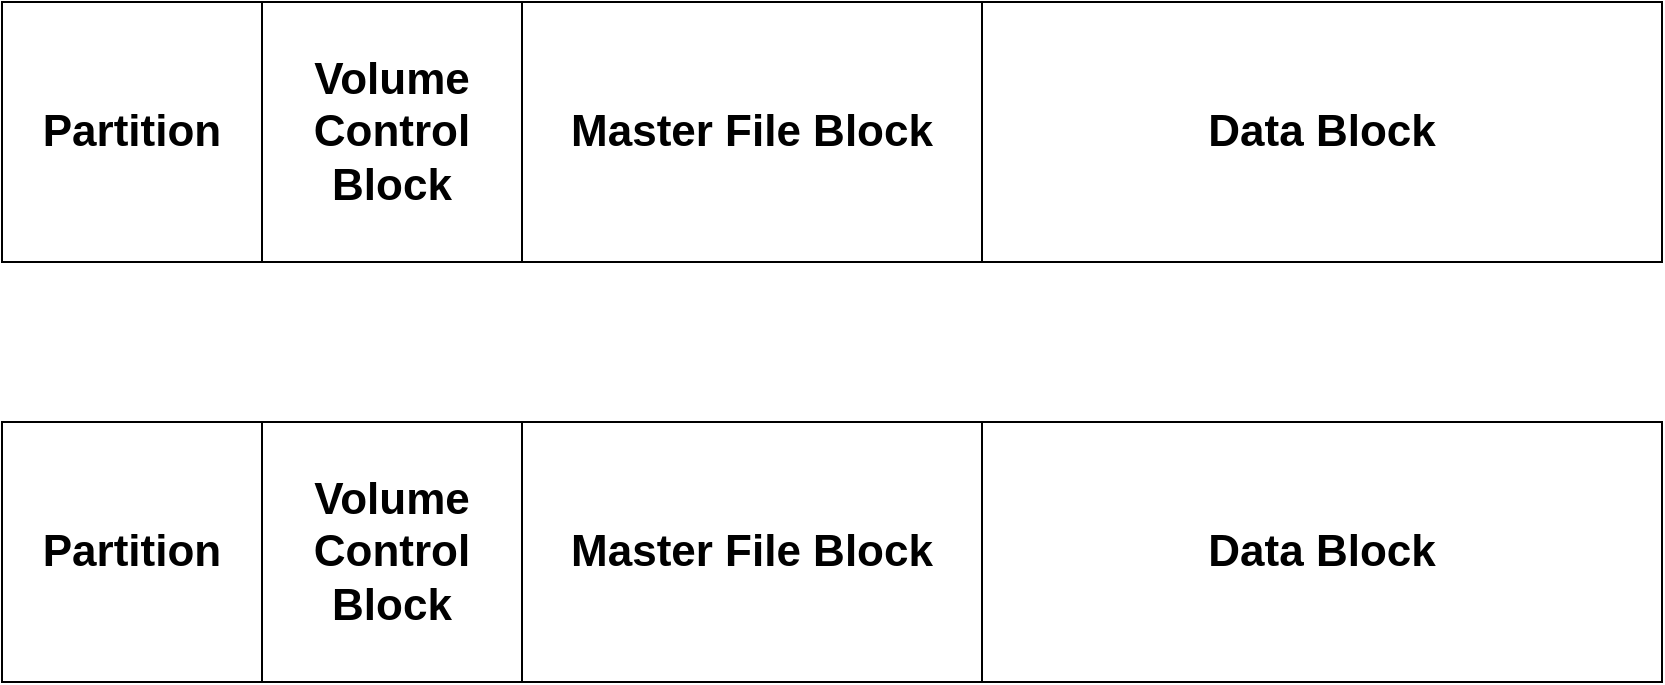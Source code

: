<mxfile>
    <diagram id="_HVQdmM9SYORzg_Nl-vE" name="Page-1">
        <mxGraphModel dx="589" dy="770" grid="1" gridSize="10" guides="1" tooltips="1" connect="1" arrows="1" fold="1" page="1" pageScale="1" pageWidth="1169" pageHeight="827" math="0" shadow="0">
            <root>
                <mxCell id="0"/>
                <mxCell id="1" parent="0"/>
                <mxCell id="4" value="Partition" style="whiteSpace=wrap;html=1;fontSize=22;fontStyle=1" parent="1" vertex="1">
                    <mxGeometry x="180" y="460" width="130" height="130" as="geometry"/>
                </mxCell>
                <mxCell id="5" value="Volume&lt;br&gt;Control&lt;br&gt;Block" style="whiteSpace=wrap;html=1;fontSize=22;fontStyle=1" parent="1" vertex="1">
                    <mxGeometry x="310" y="460" width="130" height="130" as="geometry"/>
                </mxCell>
                <mxCell id="6" value="Master File Block" style="whiteSpace=wrap;html=1;fontSize=22;fontStyle=1" parent="1" vertex="1">
                    <mxGeometry x="440" y="460" width="230" height="130" as="geometry"/>
                </mxCell>
                <mxCell id="7" value="Data Block" style="whiteSpace=wrap;html=1;fontSize=22;fontStyle=1" parent="1" vertex="1">
                    <mxGeometry x="670" y="460" width="340" height="130" as="geometry"/>
                </mxCell>
                <mxCell id="8" value="Partition" style="whiteSpace=wrap;html=1;fontSize=22;fontStyle=1" parent="1" vertex="1">
                    <mxGeometry x="180" y="250" width="130" height="130" as="geometry"/>
                </mxCell>
                <mxCell id="9" value="Volume&lt;br&gt;Control&lt;br&gt;Block" style="whiteSpace=wrap;html=1;fontSize=22;fontStyle=1" parent="1" vertex="1">
                    <mxGeometry x="310" y="250" width="130" height="130" as="geometry"/>
                </mxCell>
                <mxCell id="10" value="Master File Block" style="whiteSpace=wrap;html=1;fontSize=22;fontStyle=1" parent="1" vertex="1">
                    <mxGeometry x="440" y="250" width="230" height="130" as="geometry"/>
                </mxCell>
                <mxCell id="11" value="Data Block" style="whiteSpace=wrap;html=1;fontSize=22;fontStyle=1" parent="1" vertex="1">
                    <mxGeometry x="670" y="250" width="340" height="130" as="geometry"/>
                </mxCell>
            </root>
        </mxGraphModel>
    </diagram>
    <diagram id="lW-SboMRcwWc3UPcbnQ4" name="Page-2">
        <mxGraphModel dx="1580" dy="1348" grid="1" gridSize="10" guides="1" tooltips="1" connect="1" arrows="1" fold="1" page="1" pageScale="1" pageWidth="1169" pageHeight="827" math="0" shadow="0">
            <root>
                <mxCell id="0"/>
                <mxCell id="1" parent="0"/>
                <mxCell id="C9LySvGq4XJJpUaHwboN-1" value="/" style="text;strokeColor=none;align=center;fillColor=none;html=1;verticalAlign=middle;whiteSpace=wrap;rounded=0;fontSize=40;fontStyle=1" parent="1" vertex="1">
                    <mxGeometry x="1120" y="140" width="90" height="80" as="geometry"/>
                </mxCell>
                <mxCell id="C9LySvGq4XJJpUaHwboN-2" value="boot" style="text;strokeColor=none;align=center;fillColor=none;html=1;verticalAlign=middle;whiteSpace=wrap;rounded=0;fontSize=40;fontStyle=1" parent="1" vertex="1">
                    <mxGeometry x="70" y="260" width="90" height="80" as="geometry"/>
                </mxCell>
                <mxCell id="U1n4ldw3SfSqMp2E4NFO-1" value="bin" style="text;strokeColor=none;align=center;fillColor=none;html=1;verticalAlign=middle;whiteSpace=wrap;rounded=0;fontSize=40;fontStyle=1" vertex="1" parent="1">
                    <mxGeometry x="210" y="260" width="90" height="80" as="geometry"/>
                </mxCell>
                <mxCell id="U1n4ldw3SfSqMp2E4NFO-2" value="sbin" style="text;strokeColor=none;align=center;fillColor=none;html=1;verticalAlign=middle;whiteSpace=wrap;rounded=0;fontSize=40;fontStyle=1" vertex="1" parent="1">
                    <mxGeometry x="350" y="260" width="90" height="80" as="geometry"/>
                </mxCell>
                <mxCell id="U1n4ldw3SfSqMp2E4NFO-3" value="etc" style="text;strokeColor=none;align=center;fillColor=none;html=1;verticalAlign=middle;whiteSpace=wrap;rounded=0;fontSize=40;fontStyle=1" vertex="1" parent="1">
                    <mxGeometry x="494.5" y="260" width="90" height="80" as="geometry"/>
                </mxCell>
                <mxCell id="U1n4ldw3SfSqMp2E4NFO-4" value="root" style="text;strokeColor=none;align=center;fillColor=none;html=1;verticalAlign=middle;whiteSpace=wrap;rounded=0;fontSize=40;fontStyle=1" vertex="1" parent="1">
                    <mxGeometry x="630" y="260" width="90" height="80" as="geometry"/>
                </mxCell>
                <mxCell id="U1n4ldw3SfSqMp2E4NFO-5" value="home" style="text;strokeColor=none;align=center;fillColor=none;html=1;verticalAlign=middle;whiteSpace=wrap;rounded=0;fontSize=40;fontStyle=1" vertex="1" parent="1">
                    <mxGeometry x="790" y="260" width="90" height="80" as="geometry"/>
                </mxCell>
                <mxCell id="U1n4ldw3SfSqMp2E4NFO-6" value="media" style="text;strokeColor=none;align=center;fillColor=none;html=1;verticalAlign=middle;whiteSpace=wrap;rounded=0;fontSize=40;fontStyle=1" vertex="1" parent="1">
                    <mxGeometry x="980" y="260" width="90" height="80" as="geometry"/>
                </mxCell>
                <mxCell id="U1n4ldw3SfSqMp2E4NFO-7" value="mnt" style="text;strokeColor=none;align=center;fillColor=none;html=1;verticalAlign=middle;whiteSpace=wrap;rounded=0;fontSize=40;fontStyle=1" vertex="1" parent="1">
                    <mxGeometry x="1169" y="260" width="90" height="80" as="geometry"/>
                </mxCell>
                <mxCell id="U1n4ldw3SfSqMp2E4NFO-9" value="tmp" style="text;strokeColor=none;align=center;fillColor=none;html=1;verticalAlign=middle;whiteSpace=wrap;rounded=0;fontSize=40;fontStyle=1" vertex="1" parent="1">
                    <mxGeometry x="1351" y="260" width="90" height="80" as="geometry"/>
                </mxCell>
                <mxCell id="U1n4ldw3SfSqMp2E4NFO-10" value="var" style="text;strokeColor=none;align=center;fillColor=none;html=1;verticalAlign=middle;whiteSpace=wrap;rounded=0;fontSize=40;fontStyle=1" vertex="1" parent="1">
                    <mxGeometry x="1520" y="260" width="90" height="80" as="geometry"/>
                </mxCell>
                <mxCell id="U1n4ldw3SfSqMp2E4NFO-11" value="usr" style="text;strokeColor=none;align=center;fillColor=none;html=1;verticalAlign=middle;whiteSpace=wrap;rounded=0;fontSize=40;fontStyle=1" vertex="1" parent="1">
                    <mxGeometry x="1690" y="260" width="90" height="80" as="geometry"/>
                </mxCell>
                <mxCell id="U1n4ldw3SfSqMp2E4NFO-12" value="lib" style="text;strokeColor=none;align=center;fillColor=none;html=1;verticalAlign=middle;whiteSpace=wrap;rounded=0;fontSize=40;fontStyle=1" vertex="1" parent="1">
                    <mxGeometry x="1860" y="260" width="90" height="80" as="geometry"/>
                </mxCell>
                <mxCell id="U1n4ldw3SfSqMp2E4NFO-14" value="opt" style="text;strokeColor=none;align=center;fillColor=none;html=1;verticalAlign=middle;whiteSpace=wrap;rounded=0;fontSize=40;fontStyle=1" vertex="1" parent="1">
                    <mxGeometry x="2030" y="260" width="90" height="80" as="geometry"/>
                </mxCell>
                <mxCell id="U1n4ldw3SfSqMp2E4NFO-15" value="dev" style="text;strokeColor=none;align=center;fillColor=none;html=1;verticalAlign=middle;whiteSpace=wrap;rounded=0;fontSize=40;fontStyle=1" vertex="1" parent="1">
                    <mxGeometry x="2180" y="260" width="90" height="80" as="geometry"/>
                </mxCell>
                <mxCell id="U1n4ldw3SfSqMp2E4NFO-16" value="proc" style="text;strokeColor=none;align=center;fillColor=none;html=1;verticalAlign=middle;whiteSpace=wrap;rounded=0;fontSize=40;fontStyle=1" vertex="1" parent="1">
                    <mxGeometry x="2330" y="260" width="90" height="80" as="geometry"/>
                </mxCell>
                <mxCell id="U1n4ldw3SfSqMp2E4NFO-17" value="sys" style="text;strokeColor=none;align=center;fillColor=none;html=1;verticalAlign=middle;whiteSpace=wrap;rounded=0;fontSize=40;fontStyle=1" vertex="1" parent="1">
                    <mxGeometry x="2480" y="260" width="90" height="80" as="geometry"/>
                </mxCell>
            </root>
        </mxGraphModel>
    </diagram>
    <diagram id="NkkD8HA8DhHQcASPVjIR" name="Page-3">
        <mxGraphModel dx="1030" dy="1348" grid="1" gridSize="10" guides="1" tooltips="1" connect="1" arrows="1" fold="1" page="1" pageScale="1" pageWidth="1169" pageHeight="827" math="0" shadow="0">
            <root>
                <mxCell id="0"/>
                <mxCell id="1" parent="0"/>
                <mxCell id="1kfR2J-9Tuo0g6zm2trs-1" value="End-User" style="whiteSpace=wrap;html=1;fontSize=40;fontStyle=1" parent="1" vertex="1">
                    <mxGeometry x="160" y="220" width="290" height="60" as="geometry"/>
                </mxCell>
                <mxCell id="1kfR2J-9Tuo0g6zm2trs-2" value="OS" style="whiteSpace=wrap;html=1;fontSize=40;fontStyle=1" parent="1" vertex="1">
                    <mxGeometry x="160" y="480" width="290" height="60" as="geometry"/>
                </mxCell>
                <mxCell id="1kfR2J-9Tuo0g6zm2trs-3" value="Shell" style="ellipse;shape=doubleEllipse;whiteSpace=wrap;html=1;fontSize=40;fontStyle=1" parent="1" vertex="1">
                    <mxGeometry x="160" y="320" width="280" height="110" as="geometry"/>
                </mxCell>
                <mxCell id="1kfR2J-9Tuo0g6zm2trs-4" value="CLI&amp;nbsp;" style="text;strokeColor=none;align=center;fillColor=none;html=1;verticalAlign=middle;whiteSpace=wrap;rounded=0;fontSize=40;fontStyle=1" parent="1" vertex="1">
                    <mxGeometry x="640" y="250" width="110" height="30" as="geometry"/>
                </mxCell>
                <mxCell id="1kfR2J-9Tuo0g6zm2trs-6" value="GUI" style="text;strokeColor=none;align=center;fillColor=none;html=1;verticalAlign=middle;whiteSpace=wrap;rounded=0;fontSize=40;fontStyle=1" parent="1" vertex="1">
                    <mxGeometry x="640" y="440" width="110" height="30" as="geometry"/>
                </mxCell>
            </root>
        </mxGraphModel>
    </diagram>
</mxfile>